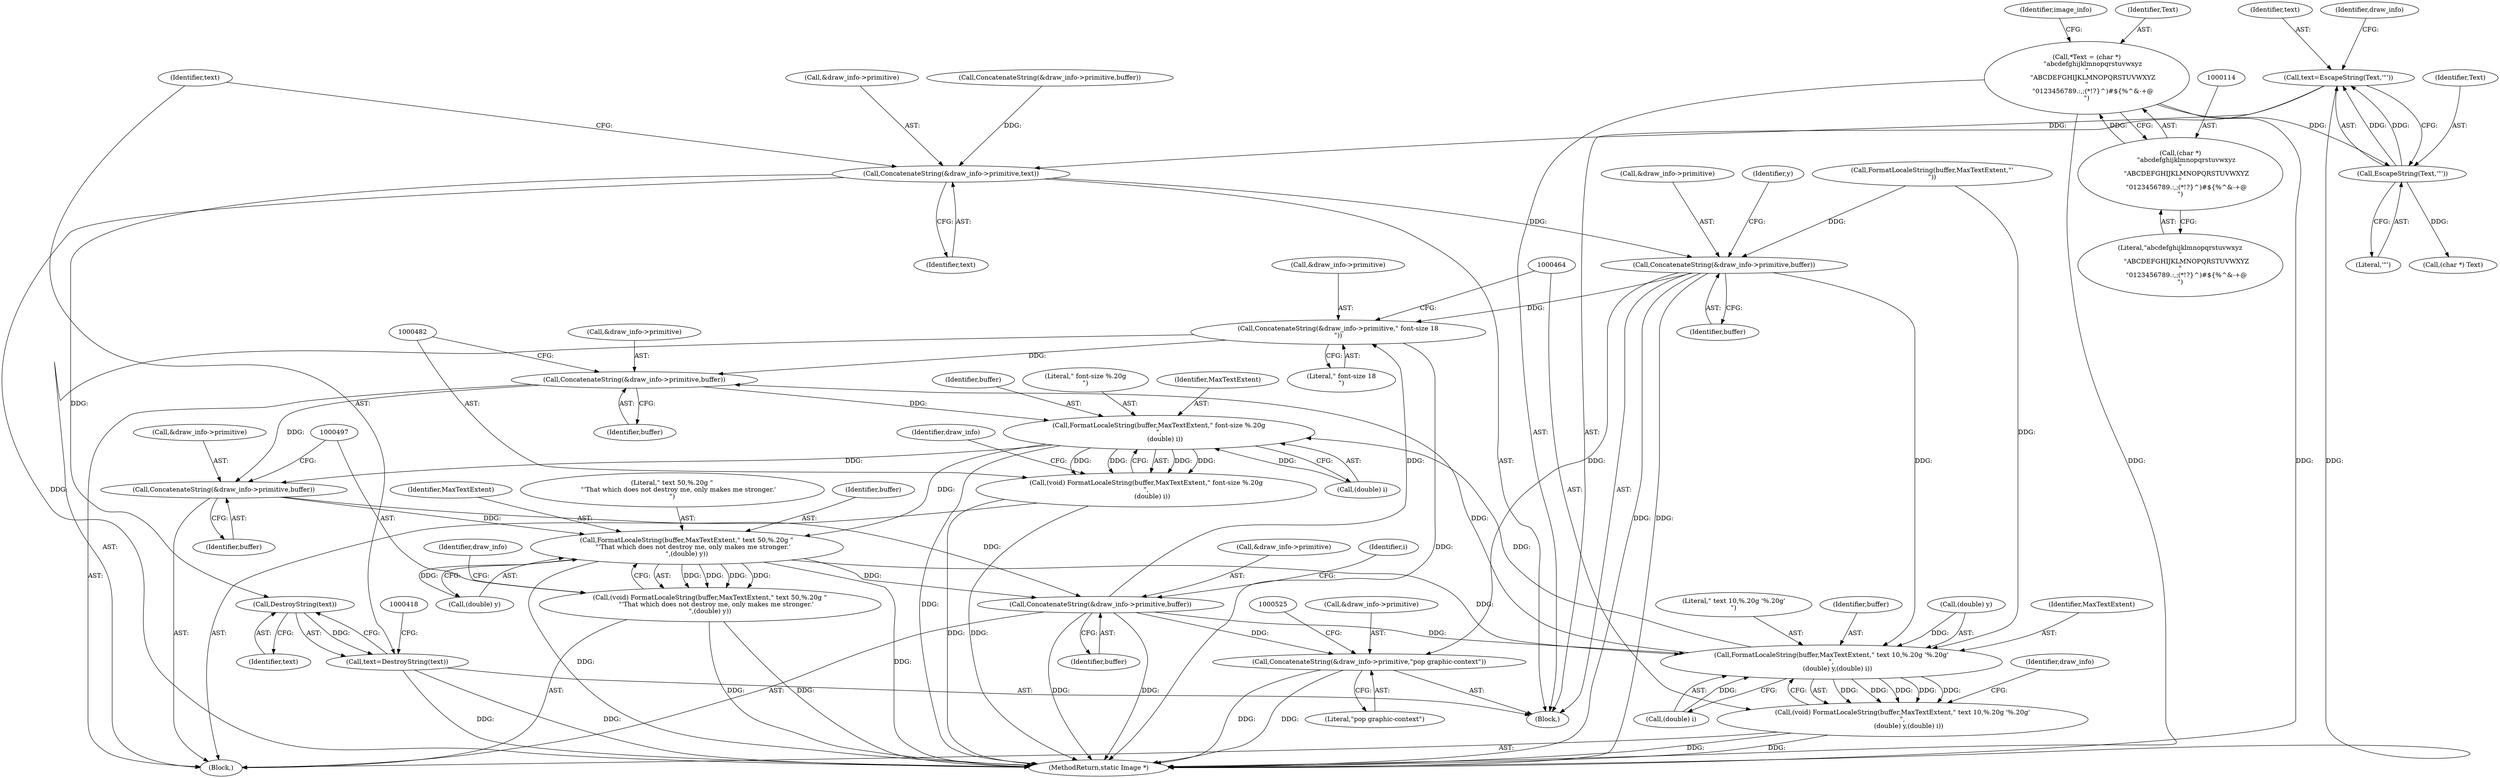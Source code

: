 digraph "0_ImageMagick_f6e9d0d9955e85bdd7540b251cd50d598dacc5e6_65@pointer" {
"1000402" [label="(Call,text=EscapeString(Text,'\"'))"];
"1000404" [label="(Call,EscapeString(Text,'\"'))"];
"1000111" [label="(Call,*Text = (char *)\n      \"abcdefghijklmnopqrstuvwxyz\n\"\n      \"ABCDEFGHIJKLMNOPQRSTUVWXYZ\n\"\n      \"0123456789.:,;(*!?}^)#${%^&-+@\n\")"];
"1000113" [label="(Call,(char *)\n      \"abcdefghijklmnopqrstuvwxyz\n\"\n      \"ABCDEFGHIJKLMNOPQRSTUVWXYZ\n\"\n      \"0123456789.:,;(*!?}^)#${%^&-+@\n\")"];
"1000407" [label="(Call,ConcatenateString(&draw_info->primitive,text))"];
"1000415" [label="(Call,DestroyString(text))"];
"1000413" [label="(Call,text=DestroyString(text))"];
"1000423" [label="(Call,ConcatenateString(&draw_info->primitive,buffer))"];
"1000457" [label="(Call,ConcatenateString(&draw_info->primitive,\" font-size 18\n\"))"];
"1000475" [label="(Call,ConcatenateString(&draw_info->primitive,buffer))"];
"1000483" [label="(Call,FormatLocaleString(buffer,MaxTextExtent,\" font-size %.20g\n\",\n      (double) i))"];
"1000481" [label="(Call,(void) FormatLocaleString(buffer,MaxTextExtent,\" font-size %.20g\n\",\n      (double) i))"];
"1000490" [label="(Call,ConcatenateString(&draw_info->primitive,buffer))"];
"1000498" [label="(Call,FormatLocaleString(buffer,MaxTextExtent,\" text 50,%.20g \"\n      \"'That which does not destroy me, only makes me stronger.'\n\",(double) y))"];
"1000465" [label="(Call,FormatLocaleString(buffer,MaxTextExtent,\" text 10,%.20g '%.20g'\n\",\n      (double) y,(double) i))"];
"1000463" [label="(Call,(void) FormatLocaleString(buffer,MaxTextExtent,\" text 10,%.20g '%.20g'\n\",\n      (double) y,(double) i))"];
"1000496" [label="(Call,(void) FormatLocaleString(buffer,MaxTextExtent,\" text 50,%.20g \"\n      \"'That which does not destroy me, only makes me stronger.'\n\",(double) y))"];
"1000505" [label="(Call,ConcatenateString(&draw_info->primitive,buffer))"];
"1000518" [label="(Call,ConcatenateString(&draw_info->primitive,\"pop graphic-context\"))"];
"1000540" [label="(MethodReturn,static Image *)"];
"1000113" [label="(Call,(char *)\n      \"abcdefghijklmnopqrstuvwxyz\n\"\n      \"ABCDEFGHIJKLMNOPQRSTUVWXYZ\n\"\n      \"0123456789.:,;(*!?}^)#${%^&-+@\n\")"];
"1000490" [label="(Call,ConcatenateString(&draw_info->primitive,buffer))"];
"1000469" [label="(Call,(double) y)"];
"1000414" [label="(Identifier,text)"];
"1000491" [label="(Call,&draw_info->primitive)"];
"1000508" [label="(Identifier,draw_info)"];
"1000495" [label="(Identifier,buffer)"];
"1000472" [label="(Call,(double) i)"];
"1000413" [label="(Call,text=DestroyString(text))"];
"1000486" [label="(Literal,\" font-size %.20g\n\")"];
"1000115" [label="(Literal,\"abcdefghijklmnopqrstuvwxyz\n\"\n      \"ABCDEFGHIJKLMNOPQRSTUVWXYZ\n\"\n      \"0123456789.:,;(*!?}^)#${%^&-+@\n\")"];
"1000462" [label="(Literal,\" font-size 18\n\")"];
"1000487" [label="(Call,(double) i)"];
"1000423" [label="(Call,ConcatenateString(&draw_info->primitive,buffer))"];
"1000419" [label="(Call,FormatLocaleString(buffer,MaxTextExtent,\"'\n\"))"];
"1000510" [label="(Identifier,buffer)"];
"1000498" [label="(Call,FormatLocaleString(buffer,MaxTextExtent,\" text 50,%.20g \"\n      \"'That which does not destroy me, only makes me stronger.'\n\",(double) y))"];
"1000408" [label="(Call,&draw_info->primitive)"];
"1000416" [label="(Identifier,text)"];
"1000467" [label="(Identifier,MaxTextExtent)"];
"1000485" [label="(Identifier,MaxTextExtent)"];
"1000506" [label="(Call,&draw_info->primitive)"];
"1000451" [label="(Block,)"];
"1000476" [label="(Call,&draw_info->primitive)"];
"1000457" [label="(Call,ConcatenateString(&draw_info->primitive,\" font-size 18\n\"))"];
"1000415" [label="(Call,DestroyString(text))"];
"1000428" [label="(Identifier,buffer)"];
"1000127" [label="(Identifier,image_info)"];
"1000424" [label="(Call,&draw_info->primitive)"];
"1000480" [label="(Identifier,buffer)"];
"1000403" [label="(Identifier,text)"];
"1000410" [label="(Identifier,draw_info)"];
"1000502" [label="(Call,(double) y)"];
"1000111" [label="(Call,*Text = (char *)\n      \"abcdefghijklmnopqrstuvwxyz\n\"\n      \"ABCDEFGHIJKLMNOPQRSTUVWXYZ\n\"\n      \"0123456789.:,;(*!?}^)#${%^&-+@\n\")"];
"1000406" [label="(Literal,'\"')"];
"1000478" [label="(Identifier,draw_info)"];
"1000405" [label="(Identifier,Text)"];
"1000396" [label="(Call,ConcatenateString(&draw_info->primitive,buffer))"];
"1000481" [label="(Call,(void) FormatLocaleString(buffer,MaxTextExtent,\" font-size %.20g\n\",\n      (double) i))"];
"1000402" [label="(Call,text=EscapeString(Text,'\"'))"];
"1000463" [label="(Call,(void) FormatLocaleString(buffer,MaxTextExtent,\" text 10,%.20g '%.20g'\n\",\n      (double) y,(double) i))"];
"1000465" [label="(Call,FormatLocaleString(buffer,MaxTextExtent,\" text 10,%.20g '%.20g'\n\",\n      (double) y,(double) i))"];
"1000519" [label="(Call,&draw_info->primitive)"];
"1000112" [label="(Identifier,Text)"];
"1000437" [label="(Call,(char *) Text)"];
"1000505" [label="(Call,ConcatenateString(&draw_info->primitive,buffer))"];
"1000468" [label="(Literal,\" text 10,%.20g '%.20g'\n\")"];
"1000500" [label="(Identifier,MaxTextExtent)"];
"1000501" [label="(Literal,\" text 50,%.20g \"\n      \"'That which does not destroy me, only makes me stronger.'\n\")"];
"1000466" [label="(Identifier,buffer)"];
"1000518" [label="(Call,ConcatenateString(&draw_info->primitive,\"pop graphic-context\"))"];
"1000458" [label="(Call,&draw_info->primitive)"];
"1000496" [label="(Call,(void) FormatLocaleString(buffer,MaxTextExtent,\" text 50,%.20g \"\n      \"'That which does not destroy me, only makes me stronger.'\n\",(double) y))"];
"1000430" [label="(Identifier,y)"];
"1000475" [label="(Call,ConcatenateString(&draw_info->primitive,buffer))"];
"1000107" [label="(Block,)"];
"1000404" [label="(Call,EscapeString(Text,'\"'))"];
"1000407" [label="(Call,ConcatenateString(&draw_info->primitive,text))"];
"1000484" [label="(Identifier,buffer)"];
"1000513" [label="(Identifier,i)"];
"1000523" [label="(Literal,\"pop graphic-context\")"];
"1000499" [label="(Identifier,buffer)"];
"1000493" [label="(Identifier,draw_info)"];
"1000483" [label="(Call,FormatLocaleString(buffer,MaxTextExtent,\" font-size %.20g\n\",\n      (double) i))"];
"1000412" [label="(Identifier,text)"];
"1000402" -> "1000107"  [label="AST: "];
"1000402" -> "1000404"  [label="CFG: "];
"1000403" -> "1000402"  [label="AST: "];
"1000404" -> "1000402"  [label="AST: "];
"1000410" -> "1000402"  [label="CFG: "];
"1000402" -> "1000540"  [label="DDG: "];
"1000404" -> "1000402"  [label="DDG: "];
"1000404" -> "1000402"  [label="DDG: "];
"1000402" -> "1000407"  [label="DDG: "];
"1000404" -> "1000406"  [label="CFG: "];
"1000405" -> "1000404"  [label="AST: "];
"1000406" -> "1000404"  [label="AST: "];
"1000111" -> "1000404"  [label="DDG: "];
"1000404" -> "1000437"  [label="DDG: "];
"1000111" -> "1000107"  [label="AST: "];
"1000111" -> "1000113"  [label="CFG: "];
"1000112" -> "1000111"  [label="AST: "];
"1000113" -> "1000111"  [label="AST: "];
"1000127" -> "1000111"  [label="CFG: "];
"1000111" -> "1000540"  [label="DDG: "];
"1000111" -> "1000540"  [label="DDG: "];
"1000113" -> "1000111"  [label="DDG: "];
"1000113" -> "1000115"  [label="CFG: "];
"1000114" -> "1000113"  [label="AST: "];
"1000115" -> "1000113"  [label="AST: "];
"1000407" -> "1000107"  [label="AST: "];
"1000407" -> "1000412"  [label="CFG: "];
"1000408" -> "1000407"  [label="AST: "];
"1000412" -> "1000407"  [label="AST: "];
"1000414" -> "1000407"  [label="CFG: "];
"1000407" -> "1000540"  [label="DDG: "];
"1000396" -> "1000407"  [label="DDG: "];
"1000407" -> "1000415"  [label="DDG: "];
"1000407" -> "1000423"  [label="DDG: "];
"1000415" -> "1000413"  [label="AST: "];
"1000415" -> "1000416"  [label="CFG: "];
"1000416" -> "1000415"  [label="AST: "];
"1000413" -> "1000415"  [label="CFG: "];
"1000415" -> "1000413"  [label="DDG: "];
"1000413" -> "1000107"  [label="AST: "];
"1000414" -> "1000413"  [label="AST: "];
"1000418" -> "1000413"  [label="CFG: "];
"1000413" -> "1000540"  [label="DDG: "];
"1000413" -> "1000540"  [label="DDG: "];
"1000423" -> "1000107"  [label="AST: "];
"1000423" -> "1000428"  [label="CFG: "];
"1000424" -> "1000423"  [label="AST: "];
"1000428" -> "1000423"  [label="AST: "];
"1000430" -> "1000423"  [label="CFG: "];
"1000423" -> "1000540"  [label="DDG: "];
"1000423" -> "1000540"  [label="DDG: "];
"1000419" -> "1000423"  [label="DDG: "];
"1000423" -> "1000457"  [label="DDG: "];
"1000423" -> "1000465"  [label="DDG: "];
"1000423" -> "1000518"  [label="DDG: "];
"1000457" -> "1000451"  [label="AST: "];
"1000457" -> "1000462"  [label="CFG: "];
"1000458" -> "1000457"  [label="AST: "];
"1000462" -> "1000457"  [label="AST: "];
"1000464" -> "1000457"  [label="CFG: "];
"1000457" -> "1000540"  [label="DDG: "];
"1000505" -> "1000457"  [label="DDG: "];
"1000457" -> "1000475"  [label="DDG: "];
"1000475" -> "1000451"  [label="AST: "];
"1000475" -> "1000480"  [label="CFG: "];
"1000476" -> "1000475"  [label="AST: "];
"1000480" -> "1000475"  [label="AST: "];
"1000482" -> "1000475"  [label="CFG: "];
"1000465" -> "1000475"  [label="DDG: "];
"1000475" -> "1000483"  [label="DDG: "];
"1000475" -> "1000490"  [label="DDG: "];
"1000483" -> "1000481"  [label="AST: "];
"1000483" -> "1000487"  [label="CFG: "];
"1000484" -> "1000483"  [label="AST: "];
"1000485" -> "1000483"  [label="AST: "];
"1000486" -> "1000483"  [label="AST: "];
"1000487" -> "1000483"  [label="AST: "];
"1000481" -> "1000483"  [label="CFG: "];
"1000483" -> "1000540"  [label="DDG: "];
"1000483" -> "1000481"  [label="DDG: "];
"1000483" -> "1000481"  [label="DDG: "];
"1000483" -> "1000481"  [label="DDG: "];
"1000483" -> "1000481"  [label="DDG: "];
"1000465" -> "1000483"  [label="DDG: "];
"1000487" -> "1000483"  [label="DDG: "];
"1000483" -> "1000490"  [label="DDG: "];
"1000483" -> "1000498"  [label="DDG: "];
"1000481" -> "1000451"  [label="AST: "];
"1000482" -> "1000481"  [label="AST: "];
"1000493" -> "1000481"  [label="CFG: "];
"1000481" -> "1000540"  [label="DDG: "];
"1000481" -> "1000540"  [label="DDG: "];
"1000490" -> "1000451"  [label="AST: "];
"1000490" -> "1000495"  [label="CFG: "];
"1000491" -> "1000490"  [label="AST: "];
"1000495" -> "1000490"  [label="AST: "];
"1000497" -> "1000490"  [label="CFG: "];
"1000490" -> "1000498"  [label="DDG: "];
"1000490" -> "1000505"  [label="DDG: "];
"1000498" -> "1000496"  [label="AST: "];
"1000498" -> "1000502"  [label="CFG: "];
"1000499" -> "1000498"  [label="AST: "];
"1000500" -> "1000498"  [label="AST: "];
"1000501" -> "1000498"  [label="AST: "];
"1000502" -> "1000498"  [label="AST: "];
"1000496" -> "1000498"  [label="CFG: "];
"1000498" -> "1000540"  [label="DDG: "];
"1000498" -> "1000540"  [label="DDG: "];
"1000498" -> "1000465"  [label="DDG: "];
"1000498" -> "1000496"  [label="DDG: "];
"1000498" -> "1000496"  [label="DDG: "];
"1000498" -> "1000496"  [label="DDG: "];
"1000498" -> "1000496"  [label="DDG: "];
"1000502" -> "1000498"  [label="DDG: "];
"1000498" -> "1000505"  [label="DDG: "];
"1000465" -> "1000463"  [label="AST: "];
"1000465" -> "1000472"  [label="CFG: "];
"1000466" -> "1000465"  [label="AST: "];
"1000467" -> "1000465"  [label="AST: "];
"1000468" -> "1000465"  [label="AST: "];
"1000469" -> "1000465"  [label="AST: "];
"1000472" -> "1000465"  [label="AST: "];
"1000463" -> "1000465"  [label="CFG: "];
"1000465" -> "1000463"  [label="DDG: "];
"1000465" -> "1000463"  [label="DDG: "];
"1000465" -> "1000463"  [label="DDG: "];
"1000465" -> "1000463"  [label="DDG: "];
"1000465" -> "1000463"  [label="DDG: "];
"1000505" -> "1000465"  [label="DDG: "];
"1000419" -> "1000465"  [label="DDG: "];
"1000469" -> "1000465"  [label="DDG: "];
"1000472" -> "1000465"  [label="DDG: "];
"1000463" -> "1000451"  [label="AST: "];
"1000464" -> "1000463"  [label="AST: "];
"1000478" -> "1000463"  [label="CFG: "];
"1000463" -> "1000540"  [label="DDG: "];
"1000463" -> "1000540"  [label="DDG: "];
"1000496" -> "1000451"  [label="AST: "];
"1000497" -> "1000496"  [label="AST: "];
"1000508" -> "1000496"  [label="CFG: "];
"1000496" -> "1000540"  [label="DDG: "];
"1000496" -> "1000540"  [label="DDG: "];
"1000505" -> "1000451"  [label="AST: "];
"1000505" -> "1000510"  [label="CFG: "];
"1000506" -> "1000505"  [label="AST: "];
"1000510" -> "1000505"  [label="AST: "];
"1000513" -> "1000505"  [label="CFG: "];
"1000505" -> "1000540"  [label="DDG: "];
"1000505" -> "1000540"  [label="DDG: "];
"1000505" -> "1000518"  [label="DDG: "];
"1000518" -> "1000107"  [label="AST: "];
"1000518" -> "1000523"  [label="CFG: "];
"1000519" -> "1000518"  [label="AST: "];
"1000523" -> "1000518"  [label="AST: "];
"1000525" -> "1000518"  [label="CFG: "];
"1000518" -> "1000540"  [label="DDG: "];
"1000518" -> "1000540"  [label="DDG: "];
}
